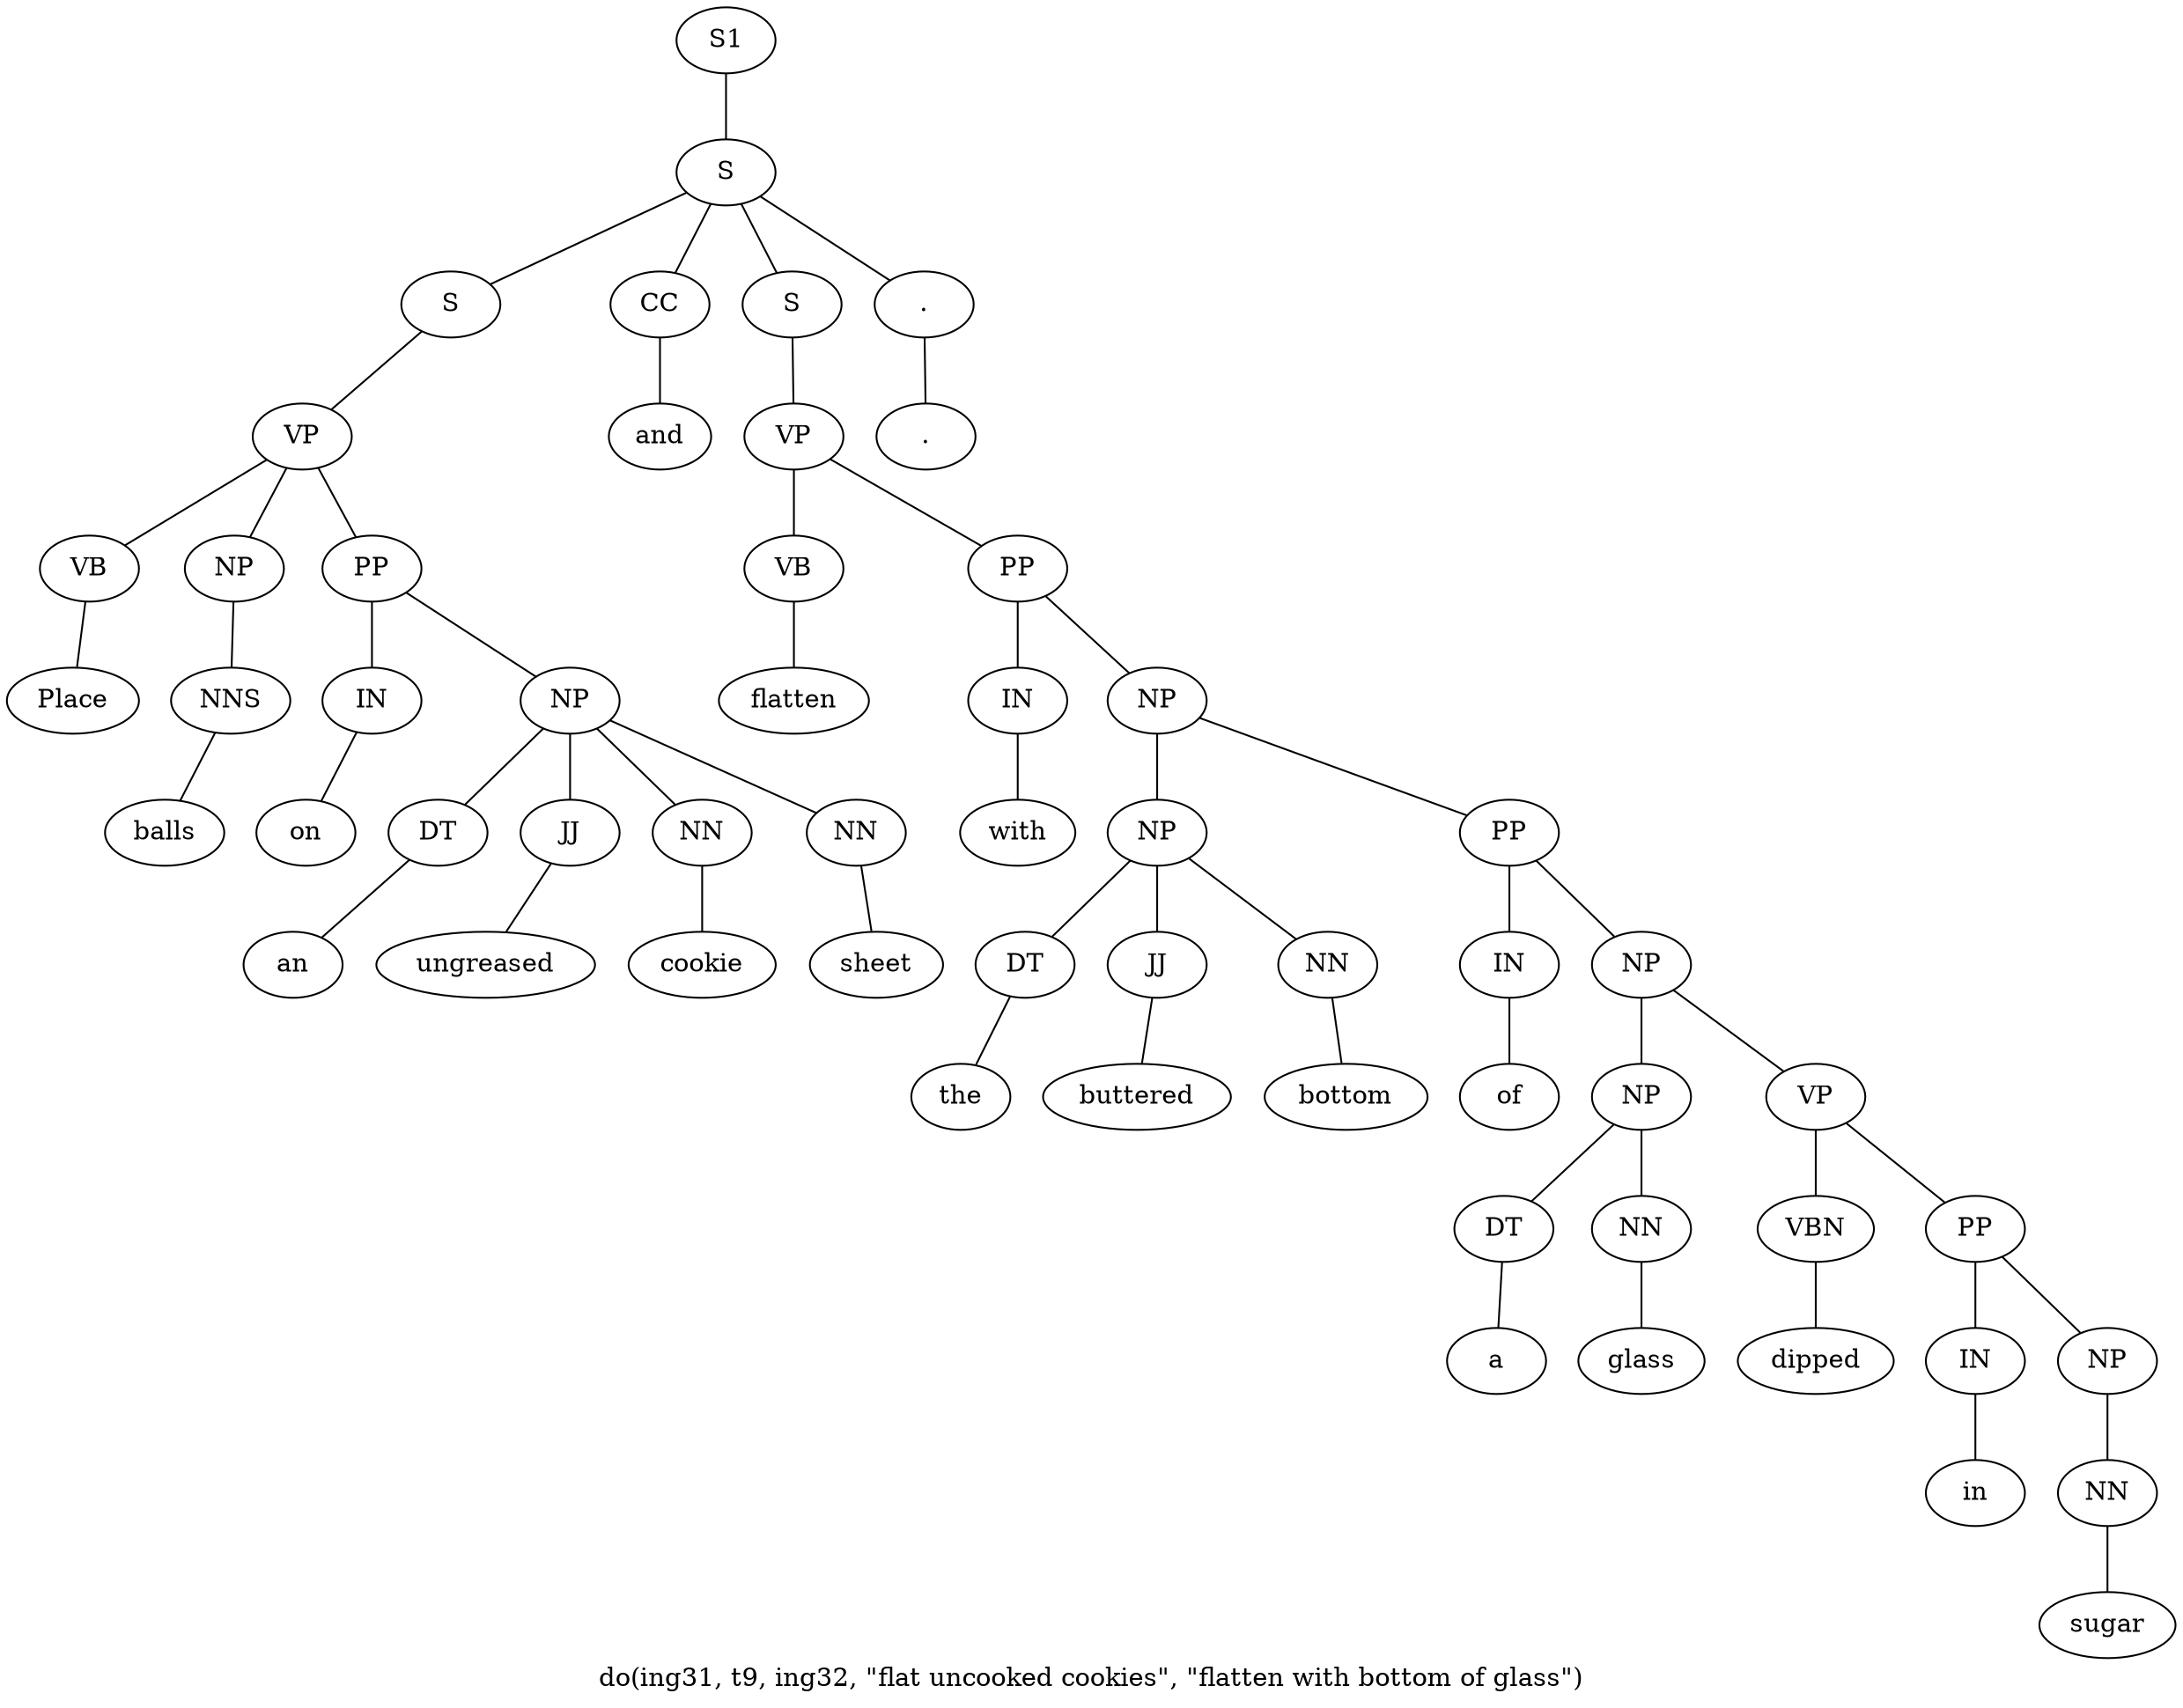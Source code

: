 graph SyntaxGraph {
	label = "do(ing31, t9, ing32, \"flat uncooked cookies\", \"flatten with bottom of glass\")";
	Node0 [label="S1"];
	Node1 [label="S"];
	Node2 [label="S"];
	Node3 [label="VP"];
	Node4 [label="VB"];
	Node5 [label="Place"];
	Node6 [label="NP"];
	Node7 [label="NNS"];
	Node8 [label="balls"];
	Node9 [label="PP"];
	Node10 [label="IN"];
	Node11 [label="on"];
	Node12 [label="NP"];
	Node13 [label="DT"];
	Node14 [label="an"];
	Node15 [label="JJ"];
	Node16 [label="ungreased"];
	Node17 [label="NN"];
	Node18 [label="cookie"];
	Node19 [label="NN"];
	Node20 [label="sheet"];
	Node21 [label="CC"];
	Node22 [label="and"];
	Node23 [label="S"];
	Node24 [label="VP"];
	Node25 [label="VB"];
	Node26 [label="flatten"];
	Node27 [label="PP"];
	Node28 [label="IN"];
	Node29 [label="with"];
	Node30 [label="NP"];
	Node31 [label="NP"];
	Node32 [label="DT"];
	Node33 [label="the"];
	Node34 [label="JJ"];
	Node35 [label="buttered"];
	Node36 [label="NN"];
	Node37 [label="bottom"];
	Node38 [label="PP"];
	Node39 [label="IN"];
	Node40 [label="of"];
	Node41 [label="NP"];
	Node42 [label="NP"];
	Node43 [label="DT"];
	Node44 [label="a"];
	Node45 [label="NN"];
	Node46 [label="glass"];
	Node47 [label="VP"];
	Node48 [label="VBN"];
	Node49 [label="dipped"];
	Node50 [label="PP"];
	Node51 [label="IN"];
	Node52 [label="in"];
	Node53 [label="NP"];
	Node54 [label="NN"];
	Node55 [label="sugar"];
	Node56 [label="."];
	Node57 [label="."];

	Node0 -- Node1;
	Node1 -- Node2;
	Node1 -- Node21;
	Node1 -- Node23;
	Node1 -- Node56;
	Node2 -- Node3;
	Node3 -- Node4;
	Node3 -- Node6;
	Node3 -- Node9;
	Node4 -- Node5;
	Node6 -- Node7;
	Node7 -- Node8;
	Node9 -- Node10;
	Node9 -- Node12;
	Node10 -- Node11;
	Node12 -- Node13;
	Node12 -- Node15;
	Node12 -- Node17;
	Node12 -- Node19;
	Node13 -- Node14;
	Node15 -- Node16;
	Node17 -- Node18;
	Node19 -- Node20;
	Node21 -- Node22;
	Node23 -- Node24;
	Node24 -- Node25;
	Node24 -- Node27;
	Node25 -- Node26;
	Node27 -- Node28;
	Node27 -- Node30;
	Node28 -- Node29;
	Node30 -- Node31;
	Node30 -- Node38;
	Node31 -- Node32;
	Node31 -- Node34;
	Node31 -- Node36;
	Node32 -- Node33;
	Node34 -- Node35;
	Node36 -- Node37;
	Node38 -- Node39;
	Node38 -- Node41;
	Node39 -- Node40;
	Node41 -- Node42;
	Node41 -- Node47;
	Node42 -- Node43;
	Node42 -- Node45;
	Node43 -- Node44;
	Node45 -- Node46;
	Node47 -- Node48;
	Node47 -- Node50;
	Node48 -- Node49;
	Node50 -- Node51;
	Node50 -- Node53;
	Node51 -- Node52;
	Node53 -- Node54;
	Node54 -- Node55;
	Node56 -- Node57;
}